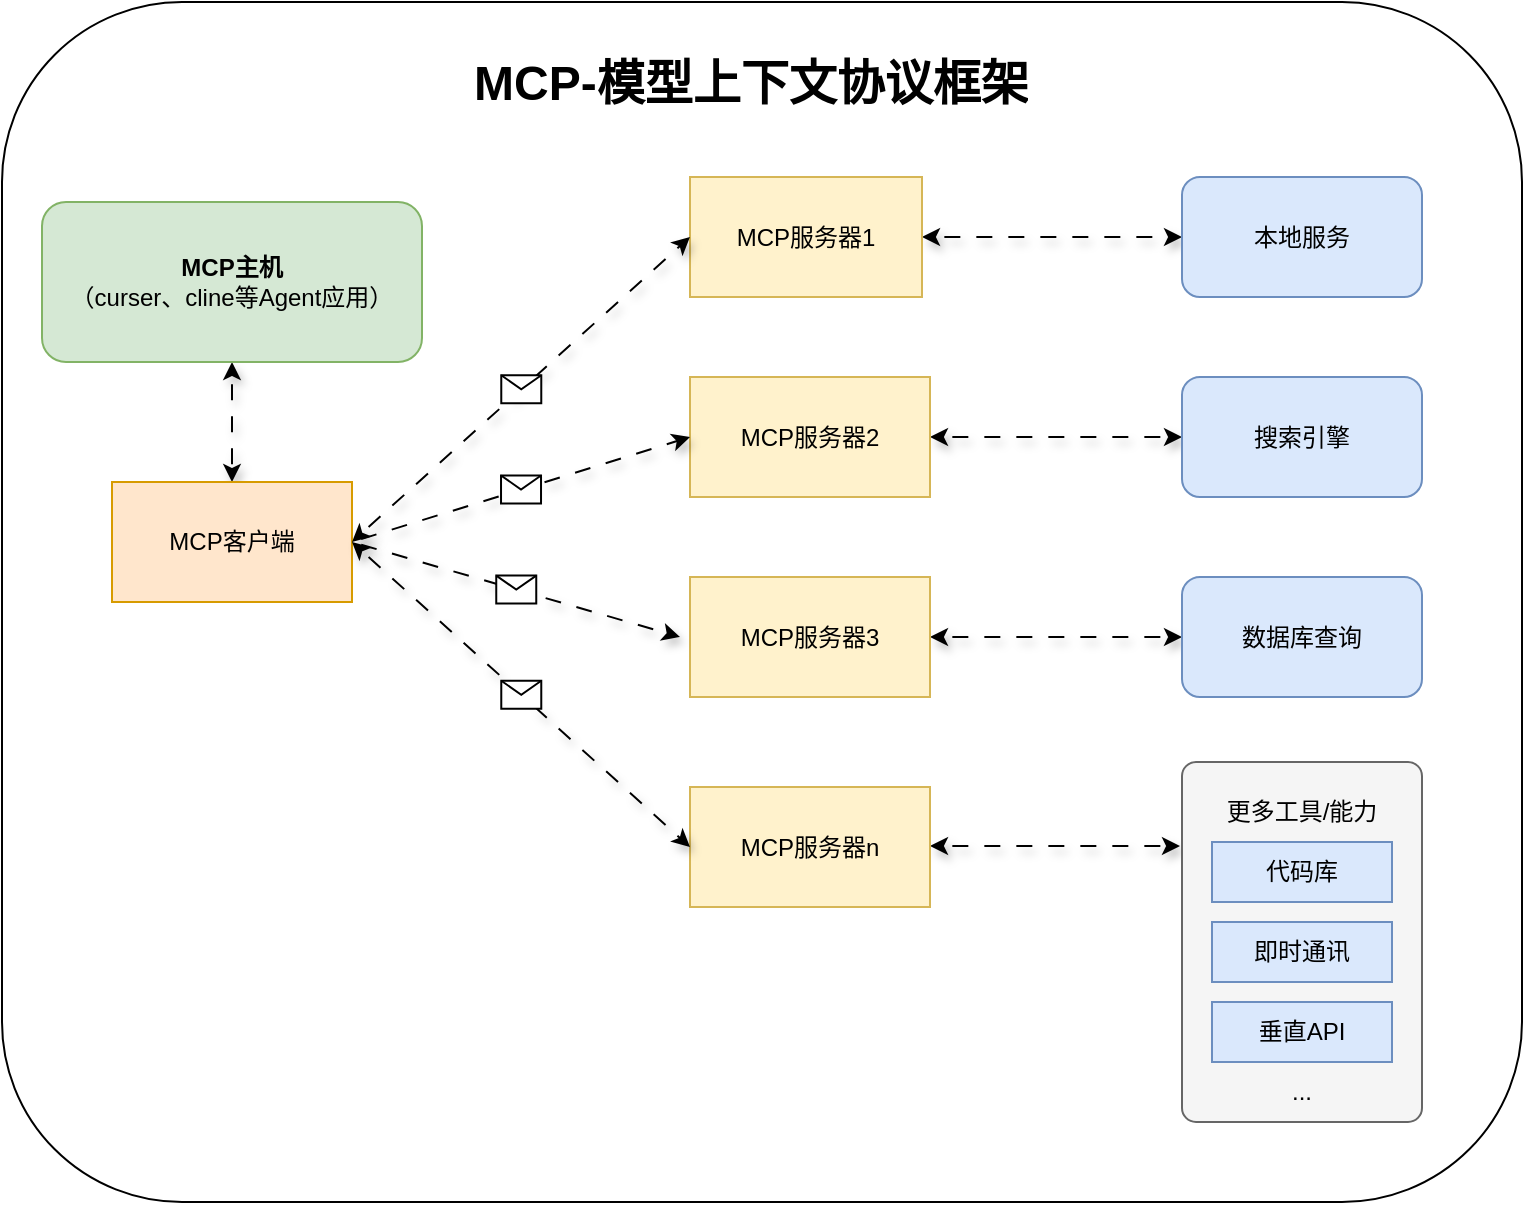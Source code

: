 <mxfile version="26.1.0">
  <diagram id="C5RBs43oDa-KdzZeNtuy" name="Page-1">
    <mxGraphModel dx="1490" dy="843" grid="1" gridSize="10" guides="1" tooltips="1" connect="1" arrows="1" fold="1" page="1" pageScale="1" pageWidth="827" pageHeight="1169" math="0" shadow="0">
      <root>
        <mxCell id="WIyWlLk6GJQsqaUBKTNV-0" />
        <mxCell id="WIyWlLk6GJQsqaUBKTNV-1" parent="WIyWlLk6GJQsqaUBKTNV-0" />
        <mxCell id="jBBNYD9r21W8MT57e3XB-48" value="" style="rounded=1;whiteSpace=wrap;html=1;" vertex="1" parent="WIyWlLk6GJQsqaUBKTNV-1">
          <mxGeometry x="10" y="70" width="760" height="600" as="geometry" />
        </mxCell>
        <mxCell id="jBBNYD9r21W8MT57e3XB-27" value="" style="edgeStyle=orthogonalEdgeStyle;rounded=0;orthogonalLoop=1;jettySize=auto;html=1;flowAnimation=1;startArrow=classic;startFill=1;shadow=1;" edge="1" parent="WIyWlLk6GJQsqaUBKTNV-1" source="jBBNYD9r21W8MT57e3XB-0" target="jBBNYD9r21W8MT57e3XB-4">
          <mxGeometry relative="1" as="geometry" />
        </mxCell>
        <mxCell id="jBBNYD9r21W8MT57e3XB-0" value="&lt;b&gt;MCP主机&lt;/b&gt;&lt;div&gt;（curser、cline等Agent应用）&lt;/div&gt;" style="rounded=1;whiteSpace=wrap;html=1;fillColor=#d5e8d4;strokeColor=#82b366;" vertex="1" parent="WIyWlLk6GJQsqaUBKTNV-1">
          <mxGeometry x="30" y="170" width="190" height="80" as="geometry" />
        </mxCell>
        <mxCell id="jBBNYD9r21W8MT57e3XB-4" value="MCP客户端" style="rounded=0;whiteSpace=wrap;html=1;fillColor=#ffe6cc;strokeColor=#d79b00;" vertex="1" parent="WIyWlLk6GJQsqaUBKTNV-1">
          <mxGeometry x="65" y="310" width="120" height="60" as="geometry" />
        </mxCell>
        <mxCell id="jBBNYD9r21W8MT57e3XB-40" value="" style="edgeStyle=orthogonalEdgeStyle;rounded=0;orthogonalLoop=1;jettySize=auto;html=1;entryX=0;entryY=0.5;entryDx=0;entryDy=0;startArrow=classic;startFill=1;flowAnimation=1;shadow=1;" edge="1" parent="WIyWlLk6GJQsqaUBKTNV-1" source="jBBNYD9r21W8MT57e3XB-5" target="jBBNYD9r21W8MT57e3XB-9">
          <mxGeometry relative="1" as="geometry">
            <mxPoint x="568.0" y="187.5" as="targetPoint" />
          </mxGeometry>
        </mxCell>
        <mxCell id="jBBNYD9r21W8MT57e3XB-5" value="MCP服务器1" style="rounded=0;whiteSpace=wrap;html=1;fillColor=#fff2cc;strokeColor=#d6b656;" vertex="1" parent="WIyWlLk6GJQsqaUBKTNV-1">
          <mxGeometry x="354" y="157.5" width="116" height="60" as="geometry" />
        </mxCell>
        <mxCell id="jBBNYD9r21W8MT57e3XB-44" value="" style="edgeStyle=orthogonalEdgeStyle;rounded=0;orthogonalLoop=1;jettySize=auto;html=1;entryX=0;entryY=0.5;entryDx=0;entryDy=0;startArrow=classic;startFill=1;flowAnimation=1;shadow=1;" edge="1" parent="WIyWlLk6GJQsqaUBKTNV-1" source="jBBNYD9r21W8MT57e3XB-6" target="jBBNYD9r21W8MT57e3XB-10">
          <mxGeometry relative="1" as="geometry">
            <mxPoint x="574" y="287.5" as="targetPoint" />
          </mxGeometry>
        </mxCell>
        <mxCell id="jBBNYD9r21W8MT57e3XB-6" value="MCP服务器2" style="rounded=0;whiteSpace=wrap;html=1;fillColor=#fff2cc;strokeColor=#d6b656;" vertex="1" parent="WIyWlLk6GJQsqaUBKTNV-1">
          <mxGeometry x="354" y="257.5" width="120" height="60" as="geometry" />
        </mxCell>
        <mxCell id="jBBNYD9r21W8MT57e3XB-46" value="" style="edgeStyle=orthogonalEdgeStyle;rounded=0;orthogonalLoop=1;jettySize=auto;html=1;entryX=0;entryY=0.5;entryDx=0;entryDy=0;startArrow=classic;startFill=1;flowAnimation=1;shadow=1;" edge="1" parent="WIyWlLk6GJQsqaUBKTNV-1" source="jBBNYD9r21W8MT57e3XB-7" target="jBBNYD9r21W8MT57e3XB-11">
          <mxGeometry relative="1" as="geometry">
            <mxPoint x="574" y="387.5" as="targetPoint" />
          </mxGeometry>
        </mxCell>
        <mxCell id="jBBNYD9r21W8MT57e3XB-7" value="MCP服务器3" style="rounded=0;whiteSpace=wrap;html=1;fillColor=#fff2cc;strokeColor=#d6b656;" vertex="1" parent="WIyWlLk6GJQsqaUBKTNV-1">
          <mxGeometry x="354" y="357.5" width="120" height="60" as="geometry" />
        </mxCell>
        <mxCell id="jBBNYD9r21W8MT57e3XB-42" value="" style="edgeStyle=orthogonalEdgeStyle;rounded=0;orthogonalLoop=1;jettySize=auto;html=1;startArrow=classic;startFill=1;flowAnimation=1;shadow=1;" edge="1" parent="WIyWlLk6GJQsqaUBKTNV-1" source="jBBNYD9r21W8MT57e3XB-8">
          <mxGeometry relative="1" as="geometry">
            <mxPoint x="599" y="492" as="targetPoint" />
          </mxGeometry>
        </mxCell>
        <mxCell id="jBBNYD9r21W8MT57e3XB-8" value="MCP服务器n" style="rounded=0;whiteSpace=wrap;html=1;fillColor=#fff2cc;strokeColor=#d6b656;" vertex="1" parent="WIyWlLk6GJQsqaUBKTNV-1">
          <mxGeometry x="354" y="462.5" width="120" height="60" as="geometry" />
        </mxCell>
        <mxCell id="jBBNYD9r21W8MT57e3XB-9" value="本地服务" style="rounded=1;whiteSpace=wrap;html=1;fillColor=#dae8fc;strokeColor=#6c8ebf;" vertex="1" parent="WIyWlLk6GJQsqaUBKTNV-1">
          <mxGeometry x="600" y="157.5" width="120" height="60" as="geometry" />
        </mxCell>
        <mxCell id="jBBNYD9r21W8MT57e3XB-10" value="搜索引擎" style="rounded=1;whiteSpace=wrap;html=1;fillColor=#dae8fc;strokeColor=#6c8ebf;" vertex="1" parent="WIyWlLk6GJQsqaUBKTNV-1">
          <mxGeometry x="600" y="257.5" width="120" height="60" as="geometry" />
        </mxCell>
        <mxCell id="jBBNYD9r21W8MT57e3XB-11" value="数据库查询" style="rounded=1;whiteSpace=wrap;html=1;fillColor=#dae8fc;strokeColor=#6c8ebf;" vertex="1" parent="WIyWlLk6GJQsqaUBKTNV-1">
          <mxGeometry x="600" y="357.5" width="120" height="60" as="geometry" />
        </mxCell>
        <mxCell id="jBBNYD9r21W8MT57e3XB-15" value="" style="rounded=1;whiteSpace=wrap;html=1;absoluteArcSize=1;arcSize=14;strokeWidth=1;fillColor=#f5f5f5;fontColor=#333333;strokeColor=#666666;" vertex="1" parent="WIyWlLk6GJQsqaUBKTNV-1">
          <mxGeometry x="600" y="450" width="120" height="180" as="geometry" />
        </mxCell>
        <mxCell id="jBBNYD9r21W8MT57e3XB-13" value="代码库" style="rounded=0;whiteSpace=wrap;html=1;fillColor=#dae8fc;strokeColor=#6c8ebf;" vertex="1" parent="WIyWlLk6GJQsqaUBKTNV-1">
          <mxGeometry x="615" y="490" width="90" height="30" as="geometry" />
        </mxCell>
        <mxCell id="jBBNYD9r21W8MT57e3XB-14" value="即时通讯" style="rounded=0;whiteSpace=wrap;html=1;fillColor=#dae8fc;strokeColor=#6c8ebf;" vertex="1" parent="WIyWlLk6GJQsqaUBKTNV-1">
          <mxGeometry x="615" y="530" width="90" height="30" as="geometry" />
        </mxCell>
        <mxCell id="jBBNYD9r21W8MT57e3XB-16" value="更多工具/能力" style="text;html=1;align=center;verticalAlign=middle;whiteSpace=wrap;rounded=0;" vertex="1" parent="WIyWlLk6GJQsqaUBKTNV-1">
          <mxGeometry x="620" y="460" width="80" height="30" as="geometry" />
        </mxCell>
        <mxCell id="jBBNYD9r21W8MT57e3XB-17" value="垂直API" style="rounded=0;whiteSpace=wrap;html=1;fillColor=#dae8fc;strokeColor=#6c8ebf;" vertex="1" parent="WIyWlLk6GJQsqaUBKTNV-1">
          <mxGeometry x="615" y="570" width="90" height="30" as="geometry" />
        </mxCell>
        <mxCell id="jBBNYD9r21W8MT57e3XB-18" value="..." style="text;html=1;align=center;verticalAlign=middle;whiteSpace=wrap;rounded=0;" vertex="1" parent="WIyWlLk6GJQsqaUBKTNV-1">
          <mxGeometry x="620" y="600" width="80" height="30" as="geometry" />
        </mxCell>
        <mxCell id="jBBNYD9r21W8MT57e3XB-28" value="" style="endArrow=classic;html=1;rounded=0;entryX=0;entryY=0.5;entryDx=0;entryDy=0;exitX=1;exitY=0.5;exitDx=0;exitDy=0;flowAnimation=1;startArrow=classic;startFill=1;shadow=1;" edge="1" parent="WIyWlLk6GJQsqaUBKTNV-1" source="jBBNYD9r21W8MT57e3XB-4" target="jBBNYD9r21W8MT57e3XB-5">
          <mxGeometry relative="1" as="geometry">
            <mxPoint x="440" y="370" as="sourcePoint" />
            <mxPoint x="540" y="370" as="targetPoint" />
            <Array as="points" />
          </mxGeometry>
        </mxCell>
        <mxCell id="jBBNYD9r21W8MT57e3XB-29" value="" style="shape=message;html=1;outlineConnect=0;" vertex="1" parent="jBBNYD9r21W8MT57e3XB-28">
          <mxGeometry width="20" height="14" relative="1" as="geometry">
            <mxPoint x="-10" y="-7" as="offset" />
          </mxGeometry>
        </mxCell>
        <mxCell id="jBBNYD9r21W8MT57e3XB-30" value="" style="endArrow=classic;html=1;rounded=0;exitX=1;exitY=0.5;exitDx=0;exitDy=0;entryX=0;entryY=0.5;entryDx=0;entryDy=0;startArrow=none;startFill=0;flowAnimation=1;shadow=1;" edge="1" parent="WIyWlLk6GJQsqaUBKTNV-1" source="jBBNYD9r21W8MT57e3XB-4" target="jBBNYD9r21W8MT57e3XB-6">
          <mxGeometry relative="1" as="geometry">
            <mxPoint x="440" y="370" as="sourcePoint" />
            <mxPoint x="540" y="370" as="targetPoint" />
          </mxGeometry>
        </mxCell>
        <mxCell id="jBBNYD9r21W8MT57e3XB-31" value="" style="shape=message;html=1;outlineConnect=0;" vertex="1" parent="jBBNYD9r21W8MT57e3XB-30">
          <mxGeometry width="20" height="14" relative="1" as="geometry">
            <mxPoint x="-10" y="-7" as="offset" />
          </mxGeometry>
        </mxCell>
        <mxCell id="jBBNYD9r21W8MT57e3XB-32" value="" style="endArrow=classic;html=1;rounded=0;entryX=0;entryY=0.5;entryDx=0;entryDy=0;startArrow=none;startFill=0;flowAnimation=1;shadow=1;" edge="1" parent="WIyWlLk6GJQsqaUBKTNV-1">
          <mxGeometry relative="1" as="geometry">
            <mxPoint x="185" y="340" as="sourcePoint" />
            <mxPoint x="349.0" y="387.5" as="targetPoint" />
          </mxGeometry>
        </mxCell>
        <mxCell id="jBBNYD9r21W8MT57e3XB-33" value="" style="shape=message;html=1;outlineConnect=0;" vertex="1" parent="jBBNYD9r21W8MT57e3XB-32">
          <mxGeometry width="20" height="14" relative="1" as="geometry">
            <mxPoint x="-10" y="-7" as="offset" />
          </mxGeometry>
        </mxCell>
        <mxCell id="jBBNYD9r21W8MT57e3XB-37" value="" style="endArrow=classic;html=1;rounded=0;entryX=0;entryY=0.5;entryDx=0;entryDy=0;startArrow=classic;startFill=1;flowAnimation=1;exitX=1;exitY=0.5;exitDx=0;exitDy=0;shadow=1;" edge="1" parent="WIyWlLk6GJQsqaUBKTNV-1" source="jBBNYD9r21W8MT57e3XB-4" target="jBBNYD9r21W8MT57e3XB-8">
          <mxGeometry relative="1" as="geometry">
            <mxPoint x="195" y="350" as="sourcePoint" />
            <mxPoint x="359.0" y="397.5" as="targetPoint" />
          </mxGeometry>
        </mxCell>
        <mxCell id="jBBNYD9r21W8MT57e3XB-38" value="" style="shape=message;html=1;outlineConnect=0;" vertex="1" parent="jBBNYD9r21W8MT57e3XB-37">
          <mxGeometry width="20" height="14" relative="1" as="geometry">
            <mxPoint x="-10" y="-7" as="offset" />
          </mxGeometry>
        </mxCell>
        <mxCell id="jBBNYD9r21W8MT57e3XB-50" value="&lt;h1 style=&quot;margin-top: 0px;&quot;&gt;MCP-模型上下文协议框架&lt;/h1&gt;" style="text;html=1;whiteSpace=wrap;overflow=hidden;rounded=0;" vertex="1" parent="WIyWlLk6GJQsqaUBKTNV-1">
          <mxGeometry x="244" y="90" width="336" height="50" as="geometry" />
        </mxCell>
      </root>
    </mxGraphModel>
  </diagram>
</mxfile>
